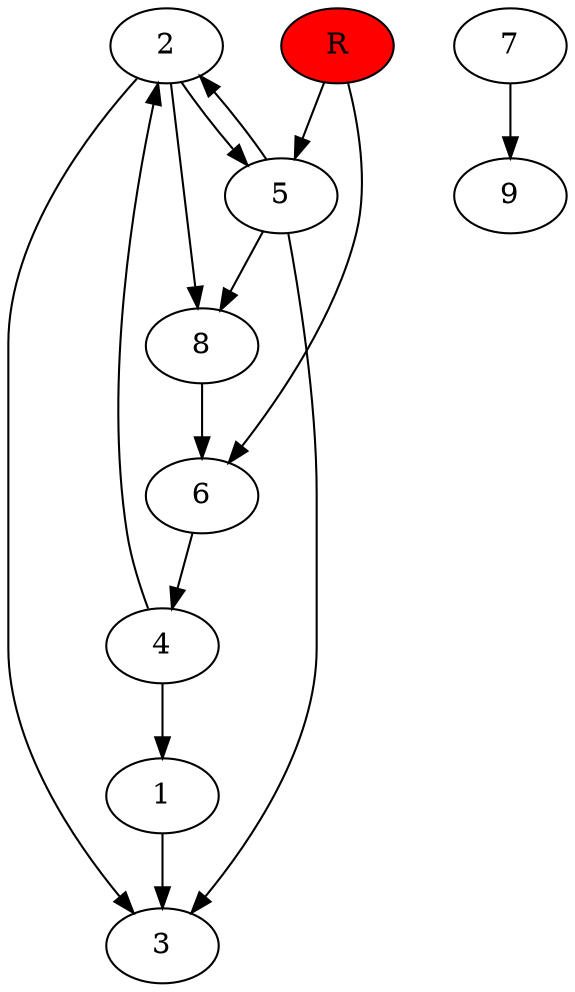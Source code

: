 digraph prb25741 {
	1
	2
	3
	4
	5
	6
	7
	8
	R [fillcolor="#ff0000" style=filled]
	1 -> 3
	2 -> 3
	2 -> 5
	2 -> 8
	4 -> 1
	4 -> 2
	5 -> 2
	5 -> 3
	5 -> 8
	6 -> 4
	7 -> 9
	8 -> 6
	R -> 5
	R -> 6
}
